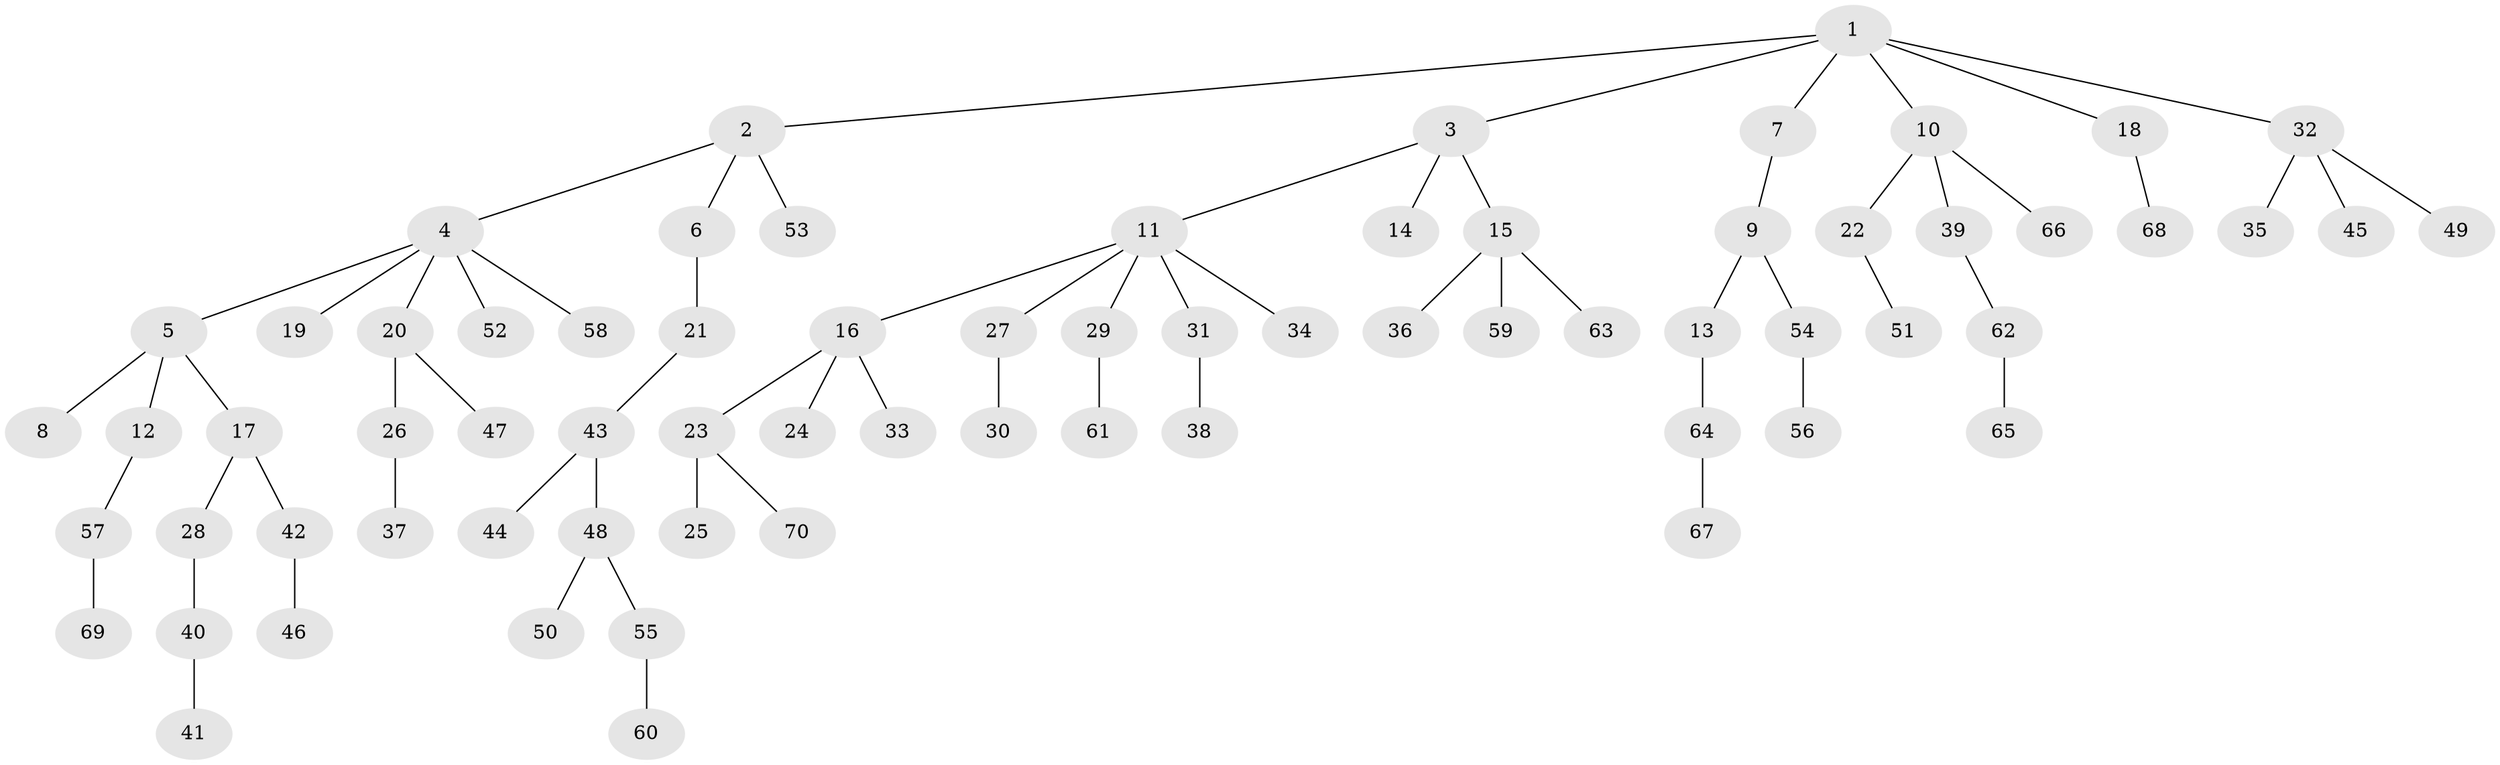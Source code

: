 // Generated by graph-tools (version 1.1) at 2025/36/03/09/25 02:36:59]
// undirected, 70 vertices, 69 edges
graph export_dot {
graph [start="1"]
  node [color=gray90,style=filled];
  1;
  2;
  3;
  4;
  5;
  6;
  7;
  8;
  9;
  10;
  11;
  12;
  13;
  14;
  15;
  16;
  17;
  18;
  19;
  20;
  21;
  22;
  23;
  24;
  25;
  26;
  27;
  28;
  29;
  30;
  31;
  32;
  33;
  34;
  35;
  36;
  37;
  38;
  39;
  40;
  41;
  42;
  43;
  44;
  45;
  46;
  47;
  48;
  49;
  50;
  51;
  52;
  53;
  54;
  55;
  56;
  57;
  58;
  59;
  60;
  61;
  62;
  63;
  64;
  65;
  66;
  67;
  68;
  69;
  70;
  1 -- 2;
  1 -- 3;
  1 -- 7;
  1 -- 10;
  1 -- 18;
  1 -- 32;
  2 -- 4;
  2 -- 6;
  2 -- 53;
  3 -- 11;
  3 -- 14;
  3 -- 15;
  4 -- 5;
  4 -- 19;
  4 -- 20;
  4 -- 52;
  4 -- 58;
  5 -- 8;
  5 -- 12;
  5 -- 17;
  6 -- 21;
  7 -- 9;
  9 -- 13;
  9 -- 54;
  10 -- 22;
  10 -- 39;
  10 -- 66;
  11 -- 16;
  11 -- 27;
  11 -- 29;
  11 -- 31;
  11 -- 34;
  12 -- 57;
  13 -- 64;
  15 -- 36;
  15 -- 59;
  15 -- 63;
  16 -- 23;
  16 -- 24;
  16 -- 33;
  17 -- 28;
  17 -- 42;
  18 -- 68;
  20 -- 26;
  20 -- 47;
  21 -- 43;
  22 -- 51;
  23 -- 25;
  23 -- 70;
  26 -- 37;
  27 -- 30;
  28 -- 40;
  29 -- 61;
  31 -- 38;
  32 -- 35;
  32 -- 45;
  32 -- 49;
  39 -- 62;
  40 -- 41;
  42 -- 46;
  43 -- 44;
  43 -- 48;
  48 -- 50;
  48 -- 55;
  54 -- 56;
  55 -- 60;
  57 -- 69;
  62 -- 65;
  64 -- 67;
}
